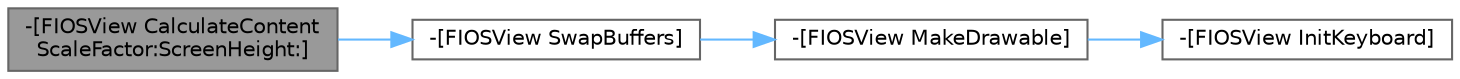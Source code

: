 digraph "-[FIOSView CalculateContentScaleFactor:ScreenHeight:]"
{
 // INTERACTIVE_SVG=YES
 // LATEX_PDF_SIZE
  bgcolor="transparent";
  edge [fontname=Helvetica,fontsize=10,labelfontname=Helvetica,labelfontsize=10];
  node [fontname=Helvetica,fontsize=10,shape=box,height=0.2,width=0.4];
  rankdir="LR";
  Node1 [id="Node000001",label="-[FIOSView CalculateContent\lScaleFactor:ScreenHeight:]",height=0.2,width=0.4,color="gray40", fillcolor="grey60", style="filled", fontcolor="black",tooltip=" "];
  Node1 -> Node2 [id="edge1_Node000001_Node000002",color="steelblue1",style="solid",tooltip=" "];
  Node2 [id="Node000002",label="-[FIOSView SwapBuffers]",height=0.2,width=0.4,color="grey40", fillcolor="white", style="filled",URL="$df/d36/interfaceFIOSView.html#abdc1a958cc70ee9f164f6a41639aa76c",tooltip=" "];
  Node2 -> Node3 [id="edge2_Node000002_Node000003",color="steelblue1",style="solid",tooltip=" "];
  Node3 [id="Node000003",label="-[FIOSView MakeDrawable]",height=0.2,width=0.4,color="grey40", fillcolor="white", style="filled",URL="$df/d36/interfaceFIOSView.html#abdd691b80fc04ad0e24ef01a8f3e1c36",tooltip=" "];
  Node3 -> Node4 [id="edge3_Node000003_Node000004",color="steelblue1",style="solid",tooltip=" "];
  Node4 [id="Node000004",label="-[FIOSView InitKeyboard]",height=0.2,width=0.4,color="grey40", fillcolor="white", style="filled",URL="$df/d36/interfaceFIOSView.html#a256baf38324ea5dfd94427040f77e3f2",tooltip=" "];
}
